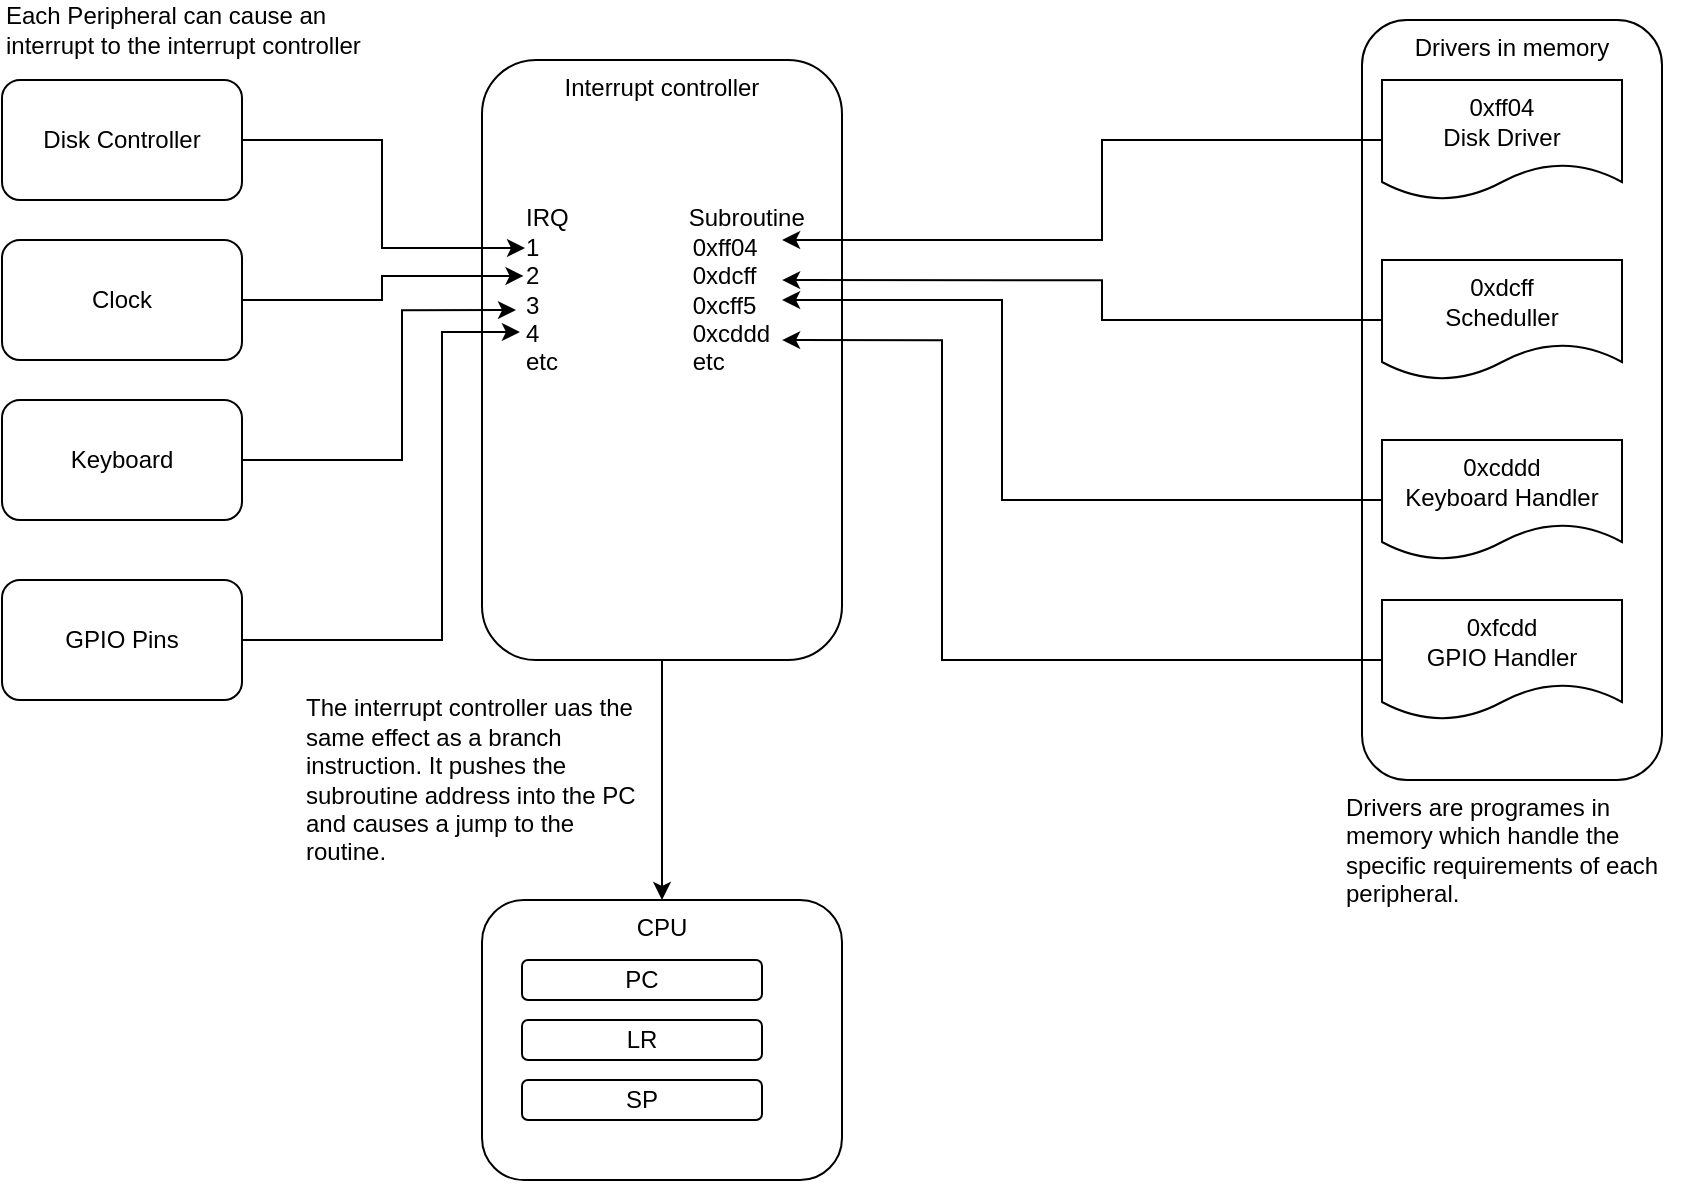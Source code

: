 <mxfile version="24.7.17">
  <diagram name="Page-1" id="ZQrZeGTeutHWm-gUU09g">
    <mxGraphModel dx="1098" dy="735" grid="1" gridSize="10" guides="1" tooltips="1" connect="1" arrows="1" fold="1" page="1" pageScale="1" pageWidth="2339" pageHeight="3300" math="0" shadow="0">
      <root>
        <mxCell id="0" />
        <mxCell id="1" parent="0" />
        <mxCell id="kLpWOpcQDP0Isk03ZWDR-10" value="Drivers in memory" style="rounded=1;whiteSpace=wrap;html=1;align=center;verticalAlign=top;" vertex="1" parent="1">
          <mxGeometry x="880" y="120" width="150" height="380" as="geometry" />
        </mxCell>
        <mxCell id="kLpWOpcQDP0Isk03ZWDR-18" style="edgeStyle=orthogonalEdgeStyle;rounded=0;orthogonalLoop=1;jettySize=auto;html=1;entryX=0.5;entryY=0;entryDx=0;entryDy=0;" edge="1" parent="1" source="kLpWOpcQDP0Isk03ZWDR-1" target="kLpWOpcQDP0Isk03ZWDR-11">
          <mxGeometry relative="1" as="geometry" />
        </mxCell>
        <mxCell id="kLpWOpcQDP0Isk03ZWDR-1" value="Interrupt controller" style="rounded=1;whiteSpace=wrap;html=1;verticalAlign=top;" vertex="1" parent="1">
          <mxGeometry x="440" y="140" width="180" height="300" as="geometry" />
        </mxCell>
        <mxCell id="kLpWOpcQDP0Isk03ZWDR-2" value="IRQ&amp;nbsp; &amp;nbsp; &amp;nbsp; &amp;nbsp; &amp;nbsp; &amp;nbsp; &amp;nbsp; &amp;nbsp; &amp;nbsp; Subroutine&lt;div&gt;1&amp;nbsp; &amp;nbsp; &amp;nbsp; &amp;nbsp; &amp;nbsp; &amp;nbsp; &amp;nbsp; &amp;nbsp; &amp;nbsp; &amp;nbsp; &amp;nbsp; &amp;nbsp;0xff04&lt;/div&gt;&lt;div&gt;2&amp;nbsp; &amp;nbsp; &amp;nbsp; &amp;nbsp; &amp;nbsp; &amp;nbsp; &amp;nbsp; &amp;nbsp; &amp;nbsp; &amp;nbsp; &amp;nbsp; &amp;nbsp;0xdcff&lt;/div&gt;&lt;div&gt;3&amp;nbsp; &amp;nbsp; &amp;nbsp; &amp;nbsp; &amp;nbsp; &amp;nbsp; &amp;nbsp; &amp;nbsp; &amp;nbsp; &amp;nbsp; &amp;nbsp; &amp;nbsp;0xcff5&lt;/div&gt;&lt;div&gt;4&amp;nbsp; &amp;nbsp; &amp;nbsp; &amp;nbsp; &amp;nbsp; &amp;nbsp; &amp;nbsp; &amp;nbsp; &amp;nbsp; &amp;nbsp; &amp;nbsp; &amp;nbsp;0xcddd&lt;/div&gt;&lt;div&gt;etc&lt;span style=&quot;white-space: pre;&quot;&gt;&#x9;&lt;/span&gt;&amp;nbsp; &amp;nbsp; &amp;nbsp; &amp;nbsp; &amp;nbsp; &amp;nbsp; &amp;nbsp; &amp;nbsp; &amp;nbsp;etc&lt;/div&gt;" style="text;html=1;align=left;verticalAlign=middle;whiteSpace=wrap;rounded=0;" vertex="1" parent="1">
          <mxGeometry x="460" y="180" width="150" height="150" as="geometry" />
        </mxCell>
        <mxCell id="kLpWOpcQDP0Isk03ZWDR-3" value="Disk Controller" style="rounded=1;whiteSpace=wrap;html=1;" vertex="1" parent="1">
          <mxGeometry x="200" y="150" width="120" height="60" as="geometry" />
        </mxCell>
        <mxCell id="kLpWOpcQDP0Isk03ZWDR-4" value="Clock" style="rounded=1;whiteSpace=wrap;html=1;" vertex="1" parent="1">
          <mxGeometry x="200" y="230" width="120" height="60" as="geometry" />
        </mxCell>
        <mxCell id="kLpWOpcQDP0Isk03ZWDR-17" style="edgeStyle=orthogonalEdgeStyle;rounded=0;orthogonalLoop=1;jettySize=auto;html=1;entryX=-0.02;entryY=0.567;entryDx=0;entryDy=0;entryPerimeter=0;" edge="1" parent="1" source="kLpWOpcQDP0Isk03ZWDR-5" target="kLpWOpcQDP0Isk03ZWDR-2">
          <mxGeometry relative="1" as="geometry">
            <Array as="points">
              <mxPoint x="400" y="340" />
              <mxPoint x="400" y="265" />
            </Array>
          </mxGeometry>
        </mxCell>
        <mxCell id="kLpWOpcQDP0Isk03ZWDR-5" value="Keyboard" style="rounded=1;whiteSpace=wrap;html=1;" vertex="1" parent="1">
          <mxGeometry x="200" y="310" width="120" height="60" as="geometry" />
        </mxCell>
        <mxCell id="kLpWOpcQDP0Isk03ZWDR-7" value="0xff04&lt;div&gt;Disk Driver&lt;/div&gt;" style="shape=document;whiteSpace=wrap;html=1;boundedLbl=1;" vertex="1" parent="1">
          <mxGeometry x="890" y="150" width="120" height="60" as="geometry" />
        </mxCell>
        <mxCell id="kLpWOpcQDP0Isk03ZWDR-8" value="0xdcff&lt;div&gt;Scheduller&lt;/div&gt;" style="shape=document;whiteSpace=wrap;html=1;boundedLbl=1;" vertex="1" parent="1">
          <mxGeometry x="890" y="240" width="120" height="60" as="geometry" />
        </mxCell>
        <mxCell id="kLpWOpcQDP0Isk03ZWDR-9" value="&lt;div&gt;0xcddd&lt;/div&gt;Keyboard Handler" style="shape=document;whiteSpace=wrap;html=1;boundedLbl=1;" vertex="1" parent="1">
          <mxGeometry x="890" y="330" width="120" height="60" as="geometry" />
        </mxCell>
        <mxCell id="kLpWOpcQDP0Isk03ZWDR-11" value="CPU" style="rounded=1;whiteSpace=wrap;html=1;verticalAlign=top;" vertex="1" parent="1">
          <mxGeometry x="440" y="560" width="180" height="140" as="geometry" />
        </mxCell>
        <mxCell id="kLpWOpcQDP0Isk03ZWDR-12" value="PC" style="rounded=1;whiteSpace=wrap;html=1;" vertex="1" parent="1">
          <mxGeometry x="460" y="590" width="120" height="20" as="geometry" />
        </mxCell>
        <mxCell id="kLpWOpcQDP0Isk03ZWDR-13" value="LR" style="rounded=1;whiteSpace=wrap;html=1;" vertex="1" parent="1">
          <mxGeometry x="460" y="620" width="120" height="20" as="geometry" />
        </mxCell>
        <mxCell id="kLpWOpcQDP0Isk03ZWDR-14" value="SP" style="rounded=1;whiteSpace=wrap;html=1;" vertex="1" parent="1">
          <mxGeometry x="460" y="650" width="120" height="20" as="geometry" />
        </mxCell>
        <mxCell id="kLpWOpcQDP0Isk03ZWDR-15" style="edgeStyle=orthogonalEdgeStyle;rounded=0;orthogonalLoop=1;jettySize=auto;html=1;entryX=0.01;entryY=0.36;entryDx=0;entryDy=0;entryPerimeter=0;" edge="1" parent="1" source="kLpWOpcQDP0Isk03ZWDR-3" target="kLpWOpcQDP0Isk03ZWDR-2">
          <mxGeometry relative="1" as="geometry">
            <mxPoint x="410" y="200" as="targetPoint" />
          </mxGeometry>
        </mxCell>
        <mxCell id="kLpWOpcQDP0Isk03ZWDR-16" style="edgeStyle=orthogonalEdgeStyle;rounded=0;orthogonalLoop=1;jettySize=auto;html=1;entryX=0.005;entryY=0.453;entryDx=0;entryDy=0;entryPerimeter=0;" edge="1" parent="1" source="kLpWOpcQDP0Isk03ZWDR-4" target="kLpWOpcQDP0Isk03ZWDR-2">
          <mxGeometry relative="1" as="geometry" />
        </mxCell>
        <mxCell id="kLpWOpcQDP0Isk03ZWDR-20" style="edgeStyle=orthogonalEdgeStyle;rounded=0;orthogonalLoop=1;jettySize=auto;html=1;entryX=0.867;entryY=0.333;entryDx=0;entryDy=0;entryPerimeter=0;" edge="1" parent="1" source="kLpWOpcQDP0Isk03ZWDR-7" target="kLpWOpcQDP0Isk03ZWDR-2">
          <mxGeometry relative="1" as="geometry" />
        </mxCell>
        <mxCell id="kLpWOpcQDP0Isk03ZWDR-21" style="edgeStyle=orthogonalEdgeStyle;rounded=0;orthogonalLoop=1;jettySize=auto;html=1;entryX=0.867;entryY=0.467;entryDx=0;entryDy=0;entryPerimeter=0;" edge="1" parent="1" source="kLpWOpcQDP0Isk03ZWDR-8" target="kLpWOpcQDP0Isk03ZWDR-2">
          <mxGeometry relative="1" as="geometry" />
        </mxCell>
        <mxCell id="kLpWOpcQDP0Isk03ZWDR-23" style="edgeStyle=orthogonalEdgeStyle;rounded=0;orthogonalLoop=1;jettySize=auto;html=1;entryX=0.867;entryY=0.533;entryDx=0;entryDy=0;entryPerimeter=0;" edge="1" parent="1" source="kLpWOpcQDP0Isk03ZWDR-9" target="kLpWOpcQDP0Isk03ZWDR-2">
          <mxGeometry relative="1" as="geometry">
            <Array as="points">
              <mxPoint x="700" y="360" />
              <mxPoint x="700" y="260" />
            </Array>
          </mxGeometry>
        </mxCell>
        <mxCell id="kLpWOpcQDP0Isk03ZWDR-24" value="GPIO Pins" style="rounded=1;whiteSpace=wrap;html=1;" vertex="1" parent="1">
          <mxGeometry x="200" y="400" width="120" height="60" as="geometry" />
        </mxCell>
        <mxCell id="kLpWOpcQDP0Isk03ZWDR-25" style="edgeStyle=orthogonalEdgeStyle;rounded=0;orthogonalLoop=1;jettySize=auto;html=1;entryX=-0.007;entryY=0.64;entryDx=0;entryDy=0;entryPerimeter=0;" edge="1" parent="1" source="kLpWOpcQDP0Isk03ZWDR-24" target="kLpWOpcQDP0Isk03ZWDR-2">
          <mxGeometry relative="1" as="geometry">
            <Array as="points">
              <mxPoint x="420" y="430" />
              <mxPoint x="420" y="276" />
            </Array>
          </mxGeometry>
        </mxCell>
        <mxCell id="kLpWOpcQDP0Isk03ZWDR-26" value="&lt;div&gt;0xfcdd&lt;/div&gt;GPIO Handler" style="shape=document;whiteSpace=wrap;html=1;boundedLbl=1;" vertex="1" parent="1">
          <mxGeometry x="890" y="410" width="120" height="60" as="geometry" />
        </mxCell>
        <mxCell id="kLpWOpcQDP0Isk03ZWDR-29" style="edgeStyle=orthogonalEdgeStyle;rounded=0;orthogonalLoop=1;jettySize=auto;html=1;entryX=0.867;entryY=0.667;entryDx=0;entryDy=0;entryPerimeter=0;" edge="1" parent="1" source="kLpWOpcQDP0Isk03ZWDR-26" target="kLpWOpcQDP0Isk03ZWDR-2">
          <mxGeometry relative="1" as="geometry">
            <Array as="points">
              <mxPoint x="670" y="440" />
              <mxPoint x="670" y="280" />
            </Array>
          </mxGeometry>
        </mxCell>
        <mxCell id="kLpWOpcQDP0Isk03ZWDR-30" value="Each Peripheral can cause an interrupt to the interrupt controller" style="text;html=1;align=left;verticalAlign=middle;whiteSpace=wrap;rounded=0;" vertex="1" parent="1">
          <mxGeometry x="200" y="110" width="190" height="30" as="geometry" />
        </mxCell>
        <mxCell id="kLpWOpcQDP0Isk03ZWDR-31" value="The interrupt controller uas the same effect as a branch instruction. It pushes the subroutine address into the PC and causes a jump to the routine.&amp;nbsp;" style="text;html=1;align=left;verticalAlign=middle;whiteSpace=wrap;rounded=0;" vertex="1" parent="1">
          <mxGeometry x="350" y="480" width="170" height="40" as="geometry" />
        </mxCell>
        <mxCell id="kLpWOpcQDP0Isk03ZWDR-32" value="Drivers are programes in memory which handle the specific requirements of each peripheral." style="text;html=1;align=left;verticalAlign=middle;whiteSpace=wrap;rounded=0;" vertex="1" parent="1">
          <mxGeometry x="870" y="520" width="170" height="30" as="geometry" />
        </mxCell>
      </root>
    </mxGraphModel>
  </diagram>
</mxfile>
